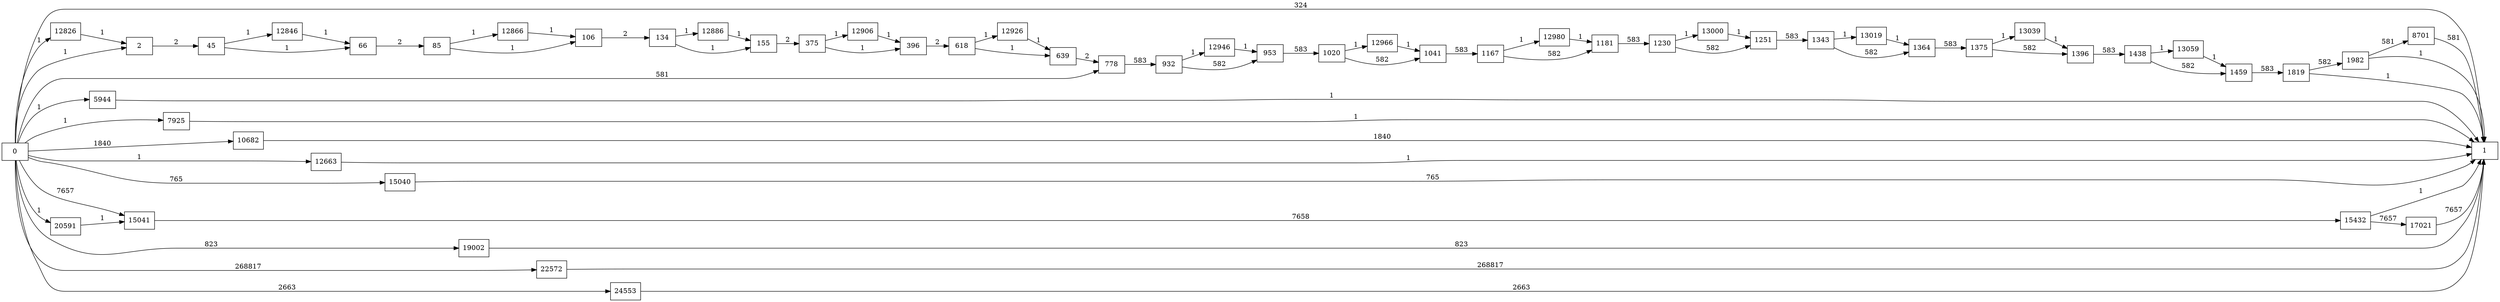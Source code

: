 digraph {
	graph [rankdir=LR]
	node [shape=rectangle]
	2 -> 45 [label=2]
	45 -> 66 [label=1]
	45 -> 12846 [label=1]
	66 -> 85 [label=2]
	85 -> 106 [label=1]
	85 -> 12866 [label=1]
	106 -> 134 [label=2]
	134 -> 155 [label=1]
	134 -> 12886 [label=1]
	155 -> 375 [label=2]
	375 -> 396 [label=1]
	375 -> 12906 [label=1]
	396 -> 618 [label=2]
	618 -> 639 [label=1]
	618 -> 12926 [label=1]
	639 -> 778 [label=2]
	778 -> 932 [label=583]
	932 -> 953 [label=582]
	932 -> 12946 [label=1]
	953 -> 1020 [label=583]
	1020 -> 1041 [label=582]
	1020 -> 12966 [label=1]
	1041 -> 1167 [label=583]
	1167 -> 1181 [label=582]
	1167 -> 12980 [label=1]
	1181 -> 1230 [label=583]
	1230 -> 1251 [label=582]
	1230 -> 13000 [label=1]
	1251 -> 1343 [label=583]
	1343 -> 1364 [label=582]
	1343 -> 13019 [label=1]
	1364 -> 1375 [label=583]
	1375 -> 1396 [label=582]
	1375 -> 13039 [label=1]
	1396 -> 1438 [label=583]
	1438 -> 1459 [label=582]
	1438 -> 13059 [label=1]
	1459 -> 1819 [label=583]
	1819 -> 1 [label=1]
	1819 -> 1982 [label=582]
	1982 -> 1 [label=1]
	1982 -> 8701 [label=581]
	5944 -> 1 [label=1]
	7925 -> 1 [label=1]
	8701 -> 1 [label=581]
	10682 -> 1 [label=1840]
	12663 -> 1 [label=1]
	12826 -> 2 [label=1]
	12846 -> 66 [label=1]
	12866 -> 106 [label=1]
	12886 -> 155 [label=1]
	12906 -> 396 [label=1]
	12926 -> 639 [label=1]
	12946 -> 953 [label=1]
	12966 -> 1041 [label=1]
	12980 -> 1181 [label=1]
	13000 -> 1251 [label=1]
	13019 -> 1364 [label=1]
	13039 -> 1396 [label=1]
	13059 -> 1459 [label=1]
	15040 -> 1 [label=765]
	15041 -> 15432 [label=7658]
	15432 -> 1 [label=1]
	15432 -> 17021 [label=7657]
	17021 -> 1 [label=7657]
	19002 -> 1 [label=823]
	20591 -> 15041 [label=1]
	22572 -> 1 [label=268817]
	24553 -> 1 [label=2663]
	0 -> 2 [label=1]
	0 -> 778 [label=581]
	0 -> 15041 [label=7657]
	0 -> 1 [label=324]
	0 -> 5944 [label=1]
	0 -> 7925 [label=1]
	0 -> 10682 [label=1840]
	0 -> 12663 [label=1]
	0 -> 12826 [label=1]
	0 -> 15040 [label=765]
	0 -> 19002 [label=823]
	0 -> 20591 [label=1]
	0 -> 22572 [label=268817]
	0 -> 24553 [label=2663]
}
